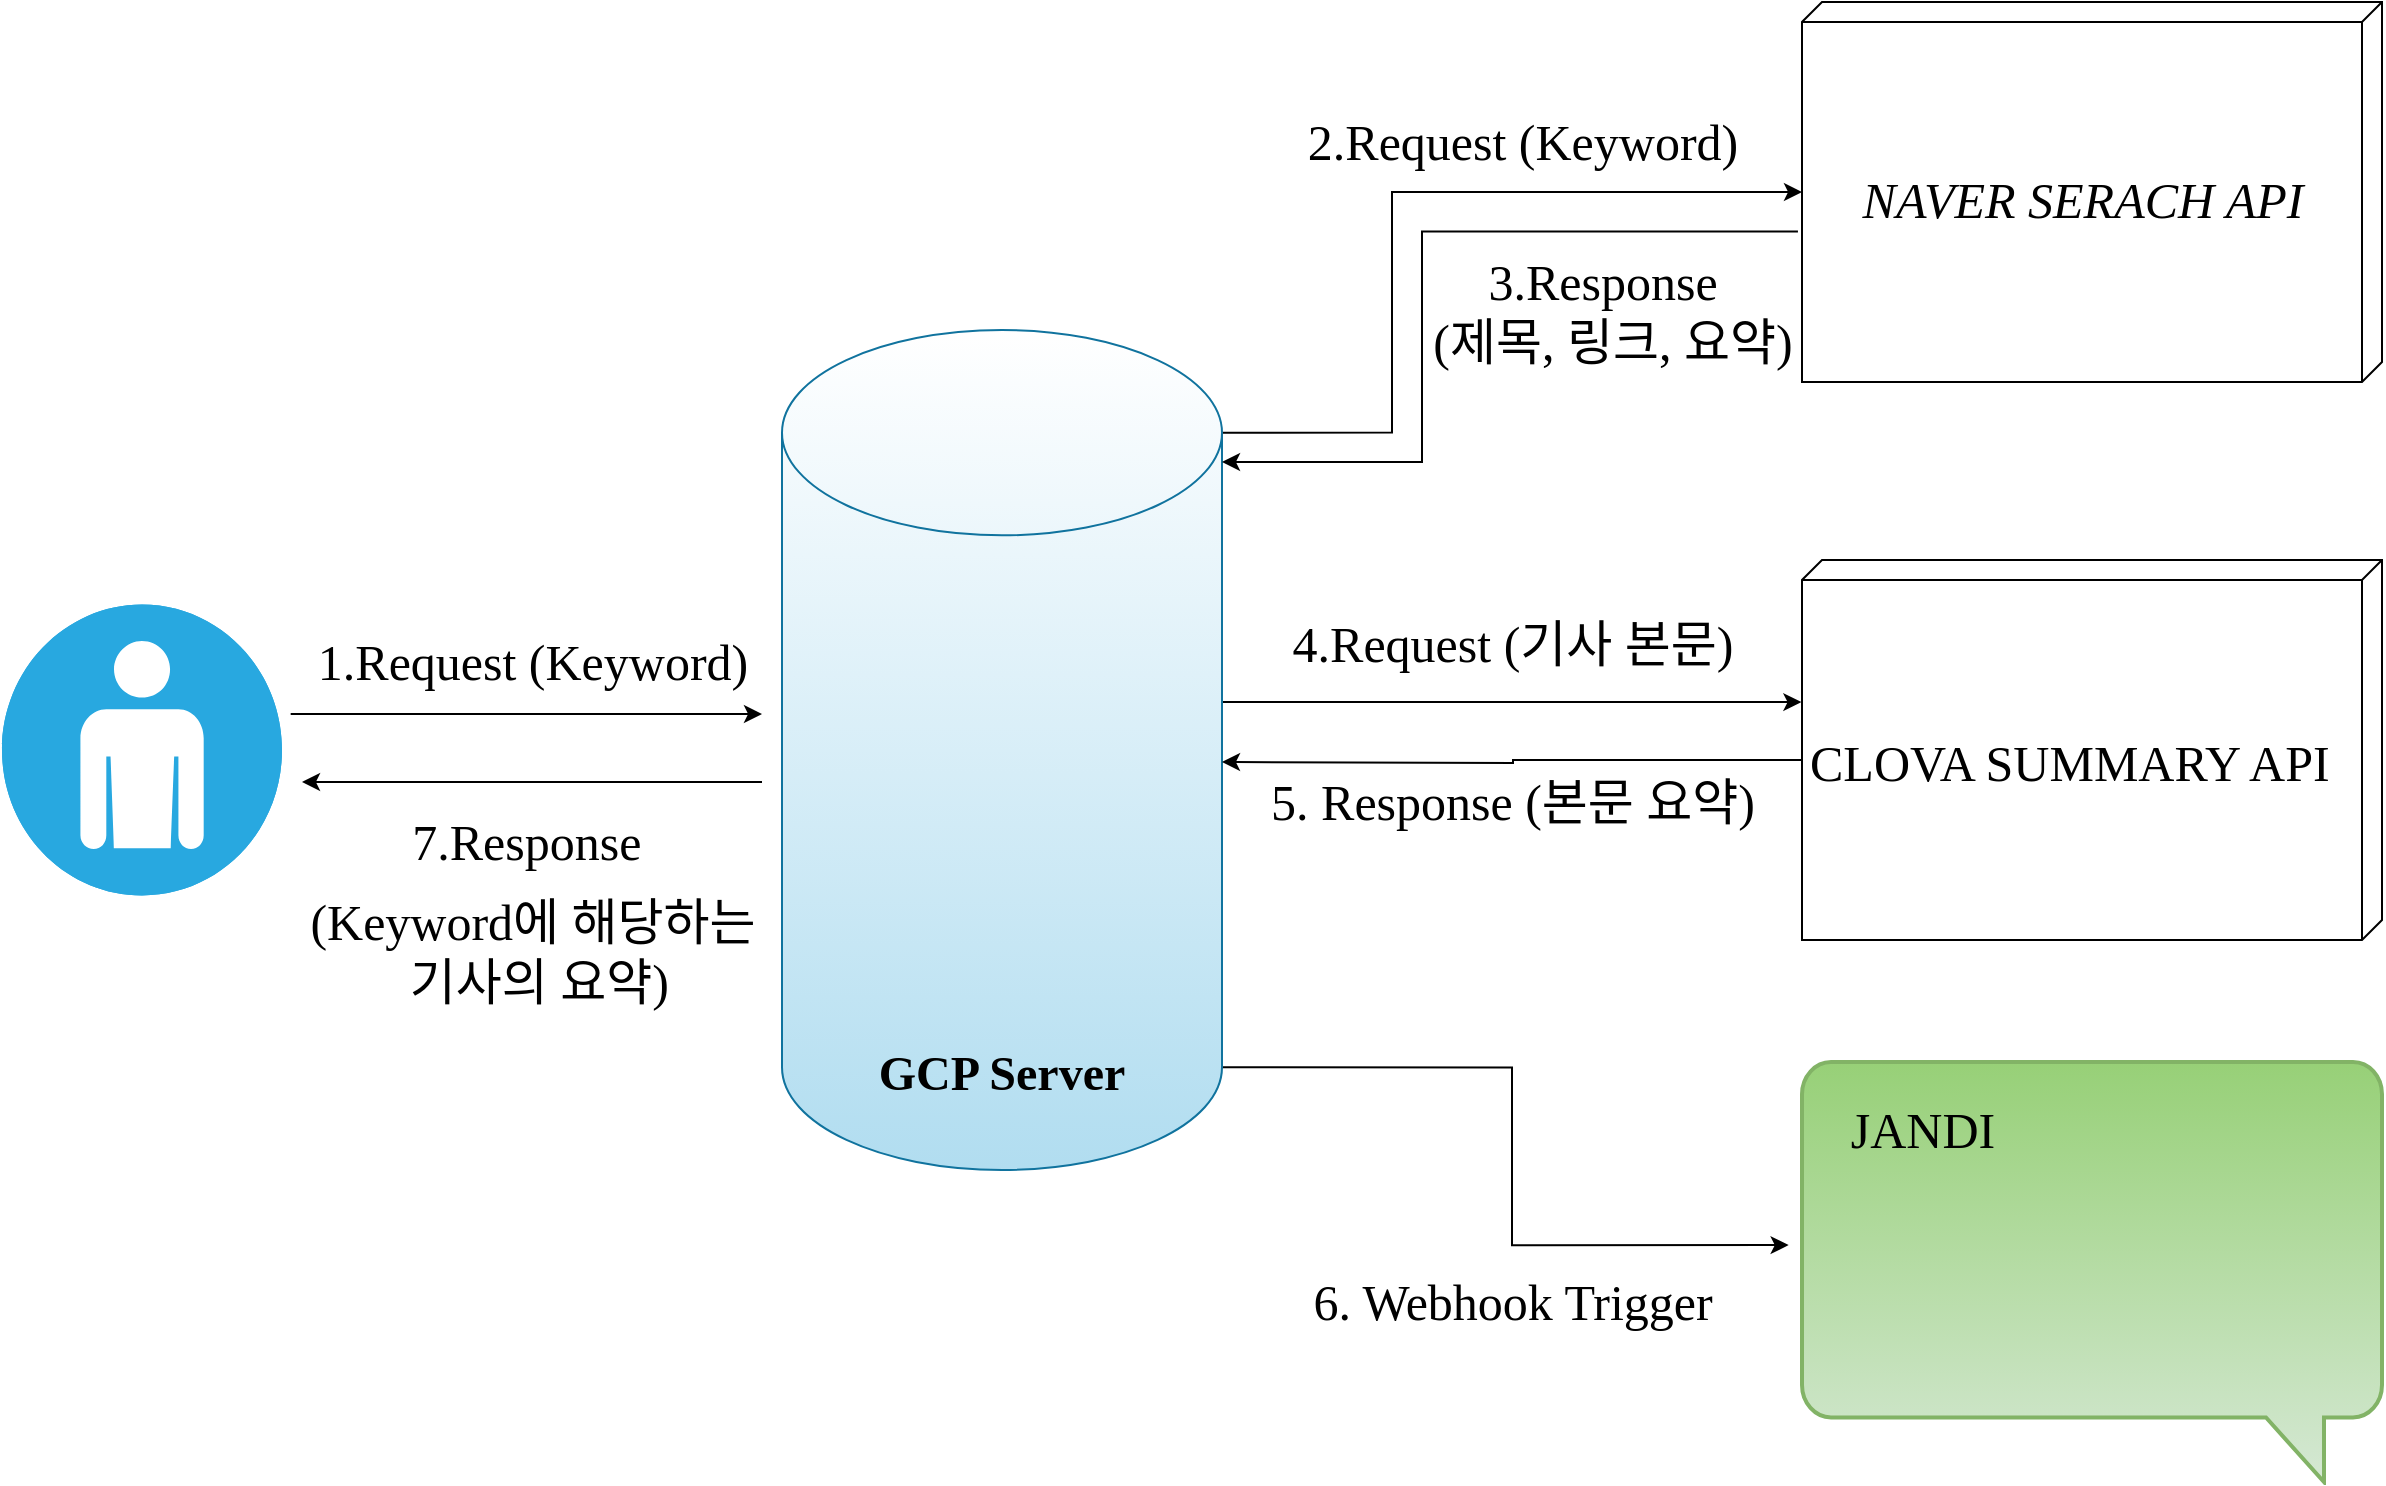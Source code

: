 <mxfile version="16.2.1" type="github"><diagram id="2vaLObiON2mgnCBko8N6" name="Page-1"><mxGraphModel dx="2076" dy="1350" grid="1" gridSize="10" guides="1" tooltips="1" connect="1" arrows="1" fold="1" page="1" pageScale="1" pageWidth="827" pageHeight="583" background="#FFFFFF" math="0" shadow="0"><root><mxCell id="0"/><mxCell id="1" parent="0"/><mxCell id="BbGp4zKNzdhrE7X_-JEC-24" style="edgeStyle=orthogonalEdgeStyle;rounded=0;orthogonalLoop=1;jettySize=auto;html=1;fontFamily=Comic Sans MS;fontSize=25;fontColor=#000000;" edge="1" parent="1"><mxGeometry relative="1" as="geometry"><mxPoint x="200" y="430" as="targetPoint"/><mxPoint x="430" y="430" as="sourcePoint"/></mxGeometry></mxCell><mxCell id="BbGp4zKNzdhrE7X_-JEC-25" style="edgeStyle=orthogonalEdgeStyle;rounded=0;orthogonalLoop=1;jettySize=auto;html=1;exitX=1;exitY=0;exitDx=0;exitDy=51.333;exitPerimeter=0;fontFamily=Comic Sans MS;fontSize=25;fontColor=#000000;" edge="1" parent="1" source="BbGp4zKNzdhrE7X_-JEC-5" target="BbGp4zKNzdhrE7X_-JEC-15"><mxGeometry relative="1" as="geometry"><Array as="points"><mxPoint x="745" y="255"/><mxPoint x="745" y="135"/></Array></mxGeometry></mxCell><mxCell id="BbGp4zKNzdhrE7X_-JEC-27" style="edgeStyle=orthogonalEdgeStyle;rounded=0;orthogonalLoop=1;jettySize=auto;html=1;fontFamily=Comic Sans MS;fontSize=25;fontColor=#000000;entryX=0.374;entryY=1.001;entryDx=0;entryDy=0;entryPerimeter=0;" edge="1" parent="1" target="BbGp4zKNzdhrE7X_-JEC-18"><mxGeometry relative="1" as="geometry"><mxPoint x="820" y="390" as="targetPoint"/><mxPoint x="660" y="390" as="sourcePoint"/><Array as="points"><mxPoint x="660" y="390"/></Array></mxGeometry></mxCell><mxCell id="BbGp4zKNzdhrE7X_-JEC-30" style="edgeStyle=orthogonalEdgeStyle;rounded=0;orthogonalLoop=1;jettySize=auto;html=1;exitX=1;exitY=1;exitDx=0;exitDy=-51.333;exitPerimeter=0;entryX=-0.023;entryY=0.436;entryDx=0;entryDy=0;entryPerimeter=0;fontFamily=Comic Sans MS;fontSize=25;fontColor=#000000;" edge="1" parent="1" source="BbGp4zKNzdhrE7X_-JEC-5" target="BbGp4zKNzdhrE7X_-JEC-17"><mxGeometry relative="1" as="geometry"/></mxCell><mxCell id="BbGp4zKNzdhrE7X_-JEC-5" value="&lt;h1&gt;&lt;font face=&quot;Comic Sans MS&quot;&gt;GCP Server&lt;/font&gt;&lt;/h1&gt;" style="shape=cylinder3;whiteSpace=wrap;html=1;boundedLbl=1;backgroundOutline=1;size=51.333;gradientDirection=north;fillColor=#b1ddf0;strokeColor=#10739e;gradientColor=#ffffff;verticalAlign=bottom;" vertex="1" parent="1"><mxGeometry x="440" y="204" width="220" height="420" as="geometry"/></mxCell><mxCell id="BbGp4zKNzdhrE7X_-JEC-22" style="edgeStyle=orthogonalEdgeStyle;rounded=0;orthogonalLoop=1;jettySize=auto;html=1;exitX=1.031;exitY=0.376;exitDx=0;exitDy=0;exitPerimeter=0;fontFamily=Comic Sans MS;fontSize=25;fontColor=#000000;" edge="1" parent="1" source="BbGp4zKNzdhrE7X_-JEC-11"><mxGeometry relative="1" as="geometry"><mxPoint x="430" y="396" as="targetPoint"/></mxGeometry></mxCell><mxCell id="BbGp4zKNzdhrE7X_-JEC-11" value="" style="fillColor=#28A8E0;verticalLabelPosition=bottom;sketch=0;html=1;strokeColor=#ffffff;verticalAlign=top;align=center;points=[[0.145,0.145,0],[0.5,0,0],[0.855,0.145,0],[1,0.5,0],[0.855,0.855,0],[0.5,1,0],[0.145,0.855,0],[0,0.5,0]];pointerEvents=1;shape=mxgraph.cisco_safe.compositeIcon;bgIcon=ellipse;resIcon=mxgraph.cisco_safe.capability.user;labelBackgroundColor=#000000;fontFamily=Comic Sans MS;fontSize=25;fontColor=#009999;" vertex="1" parent="1"><mxGeometry x="50" y="341.25" width="140" height="145.5" as="geometry"/></mxCell><mxCell id="BbGp4zKNzdhrE7X_-JEC-26" style="edgeStyle=orthogonalEdgeStyle;rounded=0;orthogonalLoop=1;jettySize=auto;html=1;exitX=0.604;exitY=1.007;exitDx=0;exitDy=0;exitPerimeter=0;fontFamily=Comic Sans MS;fontSize=25;fontColor=#000000;" edge="1" parent="1" source="BbGp4zKNzdhrE7X_-JEC-15"><mxGeometry relative="1" as="geometry"><mxPoint x="660" y="270" as="targetPoint"/><Array as="points"><mxPoint x="760" y="155"/><mxPoint x="760" y="270"/></Array></mxGeometry></mxCell><mxCell id="BbGp4zKNzdhrE7X_-JEC-15" value="&lt;font color=&quot;#000000&quot;&gt;NAVER SERACH API&lt;/font&gt;" style="verticalAlign=middle;align=center;spacingTop=8;spacingLeft=2;spacingRight=12;shape=cube;size=10;direction=south;fontStyle=2;html=1;labelBackgroundColor=none;fontFamily=Comic Sans MS;fontSize=25;fontColor=#5CD9FF;fillColor=default;gradientColor=#ffffff;gradientDirection=north;horizontal=1;" vertex="1" parent="1"><mxGeometry x="950" y="40" width="290" height="190" as="geometry"/></mxCell><mxCell id="BbGp4zKNzdhrE7X_-JEC-17" value="" style="html=1;verticalLabelPosition=bottom;align=center;labelBackgroundColor=#ffffff;verticalAlign=top;strokeWidth=2;strokeColor=#82b366;shadow=0;dashed=0;shape=mxgraph.ios7.icons.message;fontFamily=Comic Sans MS;fontSize=25;fillColor=#d5e8d4;gradientDirection=north;gradientColor=#97d077;" vertex="1" parent="1"><mxGeometry x="950" y="570" width="290" height="210" as="geometry"/></mxCell><mxCell id="BbGp4zKNzdhrE7X_-JEC-29" style="edgeStyle=orthogonalEdgeStyle;rounded=0;orthogonalLoop=1;jettySize=auto;html=1;exitX=0;exitY=0;exitDx=100;exitDy=290;exitPerimeter=0;fontFamily=Comic Sans MS;fontSize=25;fontColor=#000000;" edge="1" parent="1" source="BbGp4zKNzdhrE7X_-JEC-18"><mxGeometry relative="1" as="geometry"><mxPoint x="660" y="420" as="targetPoint"/></mxGeometry></mxCell><mxCell id="BbGp4zKNzdhrE7X_-JEC-18" value="CLOVA SUMMARY API" style="verticalAlign=middle;align=left;spacingTop=8;spacingLeft=2;spacingRight=12;shape=cube;size=10;direction=south;fontStyle=0;labelBackgroundColor=none;fontFamily=Comic Sans MS;fontSize=25;fontColor=#000000;fillColor=default;gradientColor=#ffffff;gradientDirection=north;" vertex="1" parent="1"><mxGeometry x="950" y="319" width="290" height="190" as="geometry"/></mxCell><mxCell id="BbGp4zKNzdhrE7X_-JEC-31" value="1.Request (Keyword)" style="text;html=1;align=center;verticalAlign=middle;resizable=0;points=[];autosize=1;strokeColor=none;fillColor=none;fontSize=25;fontFamily=Comic Sans MS;fontColor=#000000;" vertex="1" parent="1"><mxGeometry x="190" y="350" width="250" height="40" as="geometry"/></mxCell><mxCell id="BbGp4zKNzdhrE7X_-JEC-32" value="2.Request (Keyword)" style="text;html=1;align=center;verticalAlign=middle;resizable=0;points=[];autosize=1;strokeColor=none;fillColor=none;fontSize=25;fontFamily=Comic Sans MS;fontColor=#000000;rotation=0;" vertex="1" parent="1"><mxGeometry x="685" y="90" width="250" height="40" as="geometry"/></mxCell><mxCell id="BbGp4zKNzdhrE7X_-JEC-34" value="3.Response" style="text;html=1;align=center;verticalAlign=middle;resizable=0;points=[];autosize=1;strokeColor=none;fillColor=none;fontSize=25;fontFamily=Comic Sans MS;fontColor=#000000;" vertex="1" parent="1"><mxGeometry x="780" y="160" width="140" height="40" as="geometry"/></mxCell><mxCell id="BbGp4zKNzdhrE7X_-JEC-35" value="4.Request (기사 본문)" style="text;html=1;align=center;verticalAlign=middle;resizable=0;points=[];autosize=1;strokeColor=none;fillColor=none;fontSize=25;fontFamily=Comic Sans MS;fontColor=#000000;" vertex="1" parent="1"><mxGeometry x="675" y="341.25" width="260" height="40" as="geometry"/></mxCell><mxCell id="BbGp4zKNzdhrE7X_-JEC-36" value="5. Response (본문 요약)" style="text;html=1;align=center;verticalAlign=middle;resizable=0;points=[];autosize=1;strokeColor=none;fillColor=none;fontSize=25;fontFamily=Comic Sans MS;fontColor=#000000;" vertex="1" parent="1"><mxGeometry x="660" y="420" width="290" height="40" as="geometry"/></mxCell><mxCell id="BbGp4zKNzdhrE7X_-JEC-37" value="JANDI" style="text;html=1;align=center;verticalAlign=middle;resizable=0;points=[];autosize=1;strokeColor=none;fillColor=none;fontSize=25;fontFamily=Comic Sans MS;fontColor=#000000;" vertex="1" parent="1"><mxGeometry x="960" y="584" width="100" height="40" as="geometry"/></mxCell><mxCell id="BbGp4zKNzdhrE7X_-JEC-38" value="6. Webhook Trigger" style="text;html=1;align=center;verticalAlign=middle;resizable=0;points=[];autosize=1;strokeColor=none;fillColor=none;fontSize=25;fontFamily=Comic Sans MS;fontColor=#000000;" vertex="1" parent="1"><mxGeometry x="680" y="670" width="250" height="40" as="geometry"/></mxCell><mxCell id="BbGp4zKNzdhrE7X_-JEC-39" value="7.Response&amp;nbsp;" style="text;html=1;align=center;verticalAlign=middle;resizable=0;points=[];autosize=1;strokeColor=none;fillColor=none;fontSize=25;fontFamily=Comic Sans MS;fontColor=#000000;" vertex="1" parent="1"><mxGeometry x="240" y="440" width="150" height="40" as="geometry"/></mxCell><mxCell id="BbGp4zKNzdhrE7X_-JEC-40" value="(Keyword에 해당하는&lt;br&gt;&amp;nbsp;기사의 요약)" style="text;html=1;align=center;verticalAlign=middle;resizable=0;points=[];autosize=1;strokeColor=none;fillColor=none;fontSize=25;fontFamily=Comic Sans MS;fontColor=#000000;" vertex="1" parent="1"><mxGeometry x="185" y="480" width="260" height="70" as="geometry"/></mxCell><mxCell id="BbGp4zKNzdhrE7X_-JEC-41" value="(제목, 링크, 요약)" style="text;html=1;align=center;verticalAlign=middle;resizable=0;points=[];autosize=1;strokeColor=none;fillColor=none;fontSize=25;fontFamily=Comic Sans MS;fontColor=#000000;" vertex="1" parent="1"><mxGeometry x="750" y="190" width="210" height="40" as="geometry"/></mxCell></root></mxGraphModel></diagram></mxfile>